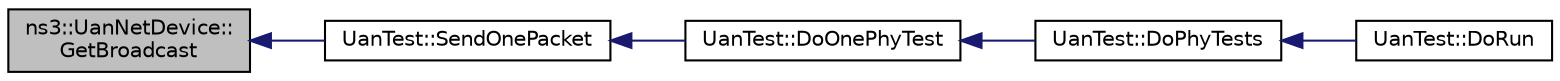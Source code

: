 digraph "ns3::UanNetDevice::GetBroadcast"
{
  edge [fontname="Helvetica",fontsize="10",labelfontname="Helvetica",labelfontsize="10"];
  node [fontname="Helvetica",fontsize="10",shape=record];
  rankdir="LR";
  Node1 [label="ns3::UanNetDevice::\lGetBroadcast",height=0.2,width=0.4,color="black", fillcolor="grey75", style="filled", fontcolor="black"];
  Node1 -> Node2 [dir="back",color="midnightblue",fontsize="10",style="solid"];
  Node2 [label="UanTest::SendOnePacket",height=0.2,width=0.4,color="black", fillcolor="white", style="filled",URL="$de/df2/classUanTest.html#ab0fd9a9d83e8cb6a1fc88f3a3b0e2f88"];
  Node2 -> Node3 [dir="back",color="midnightblue",fontsize="10",style="solid"];
  Node3 [label="UanTest::DoOnePhyTest",height=0.2,width=0.4,color="black", fillcolor="white", style="filled",URL="$de/df2/classUanTest.html#a006331b086a052683abed216dc67dd8d"];
  Node3 -> Node4 [dir="back",color="midnightblue",fontsize="10",style="solid"];
  Node4 [label="UanTest::DoPhyTests",height=0.2,width=0.4,color="black", fillcolor="white", style="filled",URL="$de/df2/classUanTest.html#af3bcfdc5efa92b7be46d78edf9f05931"];
  Node4 -> Node5 [dir="back",color="midnightblue",fontsize="10",style="solid"];
  Node5 [label="UanTest::DoRun",height=0.2,width=0.4,color="black", fillcolor="white", style="filled",URL="$de/df2/classUanTest.html#a10e0eae23696e9000dbea6e3d9a1f0ba",tooltip="Implementation to actually run this TestCase. "];
}
